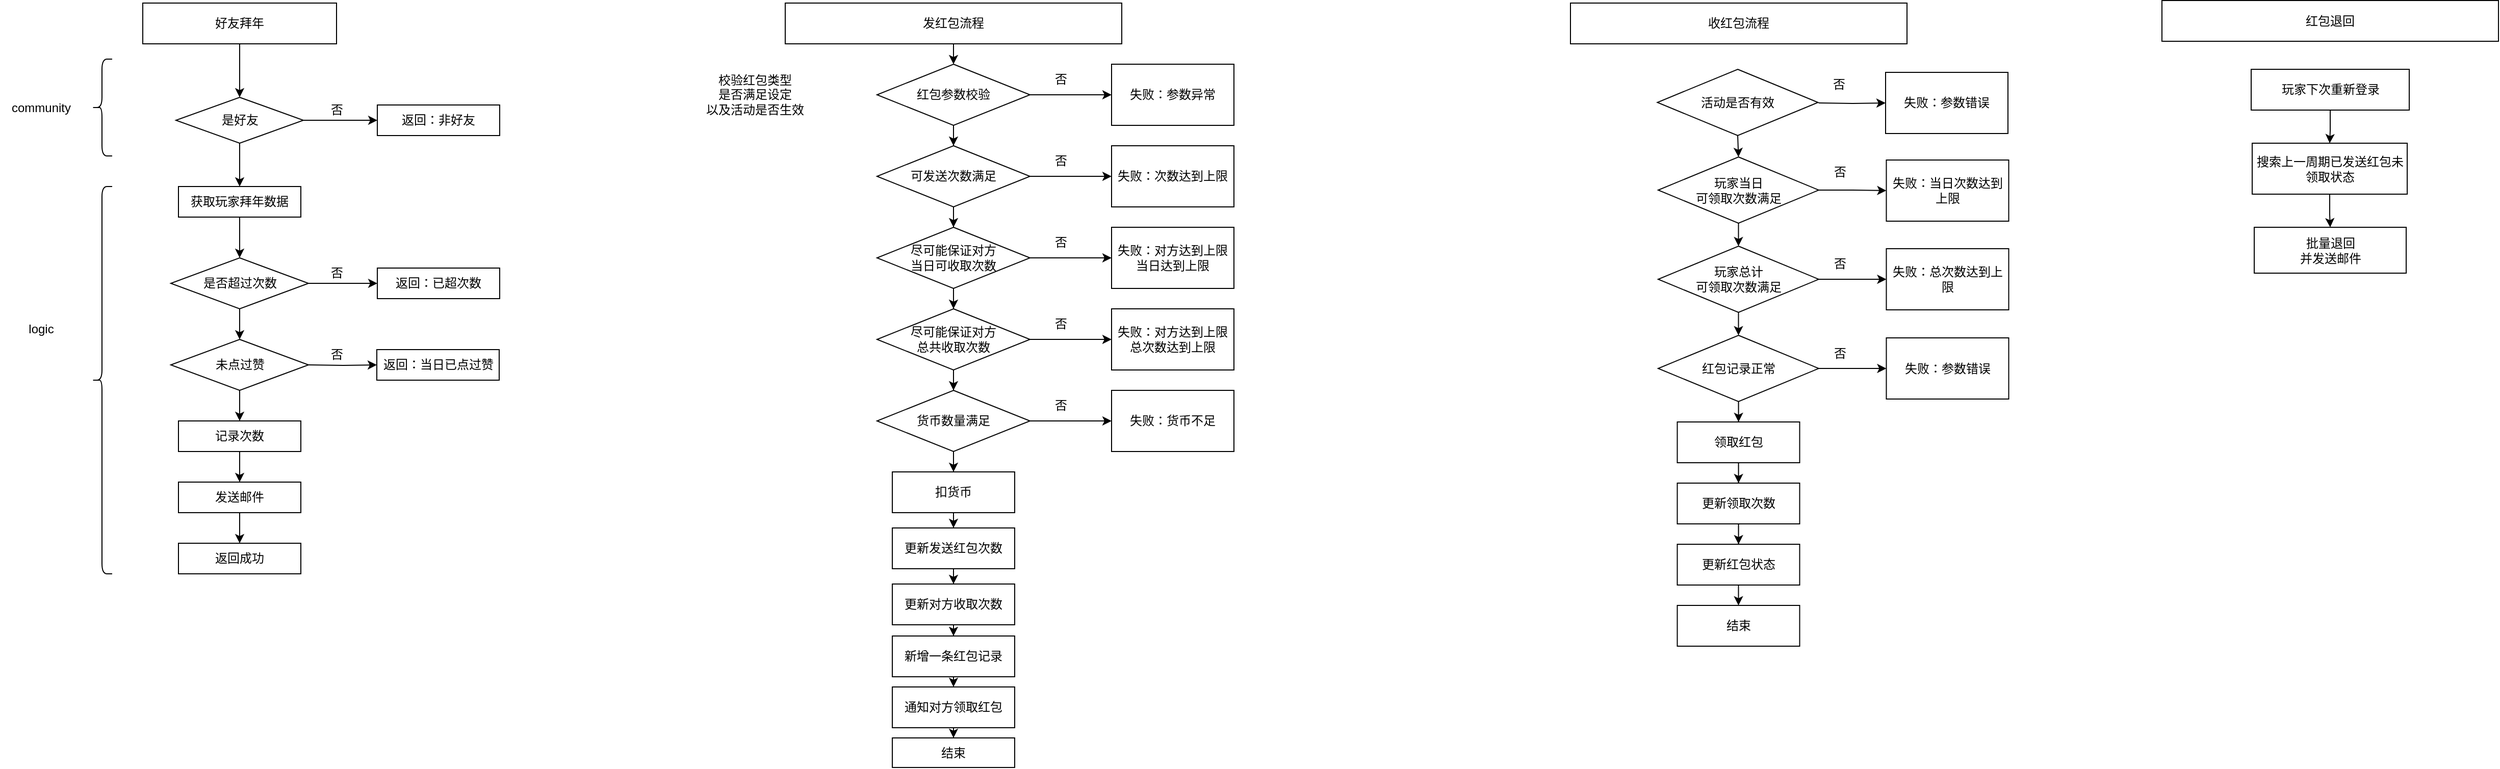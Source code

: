 <mxfile version="22.1.7" type="github">
  <diagram name="第 1 页" id="k30AQ0_j8heJgkMwq7Cr">
    <mxGraphModel dx="1434" dy="780" grid="1" gridSize="10" guides="1" tooltips="1" connect="1" arrows="1" fold="1" page="1" pageScale="1" pageWidth="4681" pageHeight="3300" math="0" shadow="0">
      <root>
        <mxCell id="0" />
        <mxCell id="1" parent="0" />
        <mxCell id="hCHVj-DYUr4DhaBlKn4_-14" style="edgeStyle=orthogonalEdgeStyle;rounded=0;orthogonalLoop=1;jettySize=auto;html=1;exitX=0.5;exitY=1;exitDx=0;exitDy=0;entryX=0.5;entryY=0;entryDx=0;entryDy=0;" parent="1" source="hCHVj-DYUr4DhaBlKn4_-1" target="hCHVj-DYUr4DhaBlKn4_-4" edge="1">
          <mxGeometry relative="1" as="geometry" />
        </mxCell>
        <mxCell id="hCHVj-DYUr4DhaBlKn4_-1" value="好友拜年" style="rounded=0;whiteSpace=wrap;html=1;" parent="1" vertex="1">
          <mxGeometry x="220" y="90" width="190" height="40" as="geometry" />
        </mxCell>
        <mxCell id="hCHVj-DYUr4DhaBlKn4_-15" style="edgeStyle=orthogonalEdgeStyle;rounded=0;orthogonalLoop=1;jettySize=auto;html=1;" parent="1" source="hCHVj-DYUr4DhaBlKn4_-4" target="hCHVj-DYUr4DhaBlKn4_-5" edge="1">
          <mxGeometry relative="1" as="geometry" />
        </mxCell>
        <mxCell id="hCHVj-DYUr4DhaBlKn4_-17" style="edgeStyle=orthogonalEdgeStyle;rounded=0;orthogonalLoop=1;jettySize=auto;html=1;exitX=0.5;exitY=1;exitDx=0;exitDy=0;" parent="1" source="hCHVj-DYUr4DhaBlKn4_-4" target="hCHVj-DYUr4DhaBlKn4_-7" edge="1">
          <mxGeometry relative="1" as="geometry" />
        </mxCell>
        <mxCell id="hCHVj-DYUr4DhaBlKn4_-4" value="是好友" style="rhombus;whiteSpace=wrap;html=1;" parent="1" vertex="1">
          <mxGeometry x="252.5" y="182.5" width="125" height="45" as="geometry" />
        </mxCell>
        <mxCell id="hCHVj-DYUr4DhaBlKn4_-5" value="返回：非好友" style="rounded=0;whiteSpace=wrap;html=1;" parent="1" vertex="1">
          <mxGeometry x="450" y="190" width="120" height="30" as="geometry" />
        </mxCell>
        <mxCell id="hCHVj-DYUr4DhaBlKn4_-18" style="edgeStyle=orthogonalEdgeStyle;rounded=0;orthogonalLoop=1;jettySize=auto;html=1;exitX=0.5;exitY=1;exitDx=0;exitDy=0;entryX=0.5;entryY=0;entryDx=0;entryDy=0;" parent="1" source="hCHVj-DYUr4DhaBlKn4_-7" target="hCHVj-DYUr4DhaBlKn4_-8" edge="1">
          <mxGeometry relative="1" as="geometry" />
        </mxCell>
        <mxCell id="hCHVj-DYUr4DhaBlKn4_-7" value="获取玩家拜年数据" style="rounded=0;whiteSpace=wrap;html=1;" parent="1" vertex="1">
          <mxGeometry x="255" y="270" width="120" height="30" as="geometry" />
        </mxCell>
        <mxCell id="hCHVj-DYUr4DhaBlKn4_-19" style="edgeStyle=orthogonalEdgeStyle;rounded=0;orthogonalLoop=1;jettySize=auto;html=1;exitX=0.5;exitY=1;exitDx=0;exitDy=0;entryX=0.5;entryY=0;entryDx=0;entryDy=0;" parent="1" target="hCHVj-DYUr4DhaBlKn4_-11" edge="1">
          <mxGeometry relative="1" as="geometry">
            <mxPoint x="315" y="470" as="sourcePoint" />
          </mxGeometry>
        </mxCell>
        <mxCell id="hCHVj-DYUr4DhaBlKn4_-22" style="edgeStyle=orthogonalEdgeStyle;rounded=0;orthogonalLoop=1;jettySize=auto;html=1;exitX=1;exitY=0.5;exitDx=0;exitDy=0;" parent="1" source="hCHVj-DYUr4DhaBlKn4_-8" target="hCHVj-DYUr4DhaBlKn4_-9" edge="1">
          <mxGeometry relative="1" as="geometry" />
        </mxCell>
        <mxCell id="hCHVj-DYUr4DhaBlKn4_-32" style="edgeStyle=orthogonalEdgeStyle;rounded=0;orthogonalLoop=1;jettySize=auto;html=1;exitX=0.5;exitY=1;exitDx=0;exitDy=0;" parent="1" source="hCHVj-DYUr4DhaBlKn4_-8" target="hCHVj-DYUr4DhaBlKn4_-28" edge="1">
          <mxGeometry relative="1" as="geometry" />
        </mxCell>
        <mxCell id="hCHVj-DYUr4DhaBlKn4_-8" value="是否超过次数" style="rhombus;whiteSpace=wrap;html=1;" parent="1" vertex="1">
          <mxGeometry x="247.5" y="340" width="135" height="50" as="geometry" />
        </mxCell>
        <mxCell id="hCHVj-DYUr4DhaBlKn4_-9" value="返回：已超次数" style="rounded=0;whiteSpace=wrap;html=1;" parent="1" vertex="1">
          <mxGeometry x="450" y="350" width="120" height="30" as="geometry" />
        </mxCell>
        <mxCell id="hCHVj-DYUr4DhaBlKn4_-20" style="edgeStyle=orthogonalEdgeStyle;rounded=0;orthogonalLoop=1;jettySize=auto;html=1;exitX=0.5;exitY=1;exitDx=0;exitDy=0;" parent="1" source="hCHVj-DYUr4DhaBlKn4_-11" target="hCHVj-DYUr4DhaBlKn4_-12" edge="1">
          <mxGeometry relative="1" as="geometry" />
        </mxCell>
        <mxCell id="hCHVj-DYUr4DhaBlKn4_-11" value="记录次数" style="rounded=0;whiteSpace=wrap;html=1;" parent="1" vertex="1">
          <mxGeometry x="255" y="500" width="120" height="30" as="geometry" />
        </mxCell>
        <mxCell id="hCHVj-DYUr4DhaBlKn4_-21" style="edgeStyle=orthogonalEdgeStyle;rounded=0;orthogonalLoop=1;jettySize=auto;html=1;exitX=0.5;exitY=1;exitDx=0;exitDy=0;entryX=0.5;entryY=0;entryDx=0;entryDy=0;" parent="1" source="hCHVj-DYUr4DhaBlKn4_-12" target="hCHVj-DYUr4DhaBlKn4_-13" edge="1">
          <mxGeometry relative="1" as="geometry" />
        </mxCell>
        <mxCell id="hCHVj-DYUr4DhaBlKn4_-12" value="发送邮件" style="rounded=0;whiteSpace=wrap;html=1;" parent="1" vertex="1">
          <mxGeometry x="255" y="560" width="120" height="30" as="geometry" />
        </mxCell>
        <mxCell id="hCHVj-DYUr4DhaBlKn4_-13" value="返回成功" style="rounded=0;whiteSpace=wrap;html=1;" parent="1" vertex="1">
          <mxGeometry x="255" y="620" width="120" height="30" as="geometry" />
        </mxCell>
        <mxCell id="hCHVj-DYUr4DhaBlKn4_-16" value="否" style="text;html=1;align=center;verticalAlign=middle;resizable=0;points=[];autosize=1;strokeColor=none;fillColor=none;" parent="1" vertex="1">
          <mxGeometry x="390" y="180" width="40" height="30" as="geometry" />
        </mxCell>
        <mxCell id="hCHVj-DYUr4DhaBlKn4_-23" value="否" style="text;html=1;align=center;verticalAlign=middle;resizable=0;points=[];autosize=1;strokeColor=none;fillColor=none;" parent="1" vertex="1">
          <mxGeometry x="390" y="340" width="40" height="30" as="geometry" />
        </mxCell>
        <mxCell id="hCHVj-DYUr4DhaBlKn4_-24" value="" style="shape=curlyBracket;whiteSpace=wrap;html=1;rounded=1;labelPosition=left;verticalLabelPosition=middle;align=right;verticalAlign=middle;" parent="1" vertex="1">
          <mxGeometry x="170" y="145" width="20" height="95" as="geometry" />
        </mxCell>
        <mxCell id="hCHVj-DYUr4DhaBlKn4_-25" value="community" style="text;html=1;align=center;verticalAlign=middle;resizable=0;points=[];autosize=1;strokeColor=none;fillColor=none;" parent="1" vertex="1">
          <mxGeometry x="80" y="177.5" width="80" height="30" as="geometry" />
        </mxCell>
        <mxCell id="hCHVj-DYUr4DhaBlKn4_-26" value="" style="shape=curlyBracket;whiteSpace=wrap;html=1;rounded=1;labelPosition=left;verticalLabelPosition=middle;align=right;verticalAlign=middle;" parent="1" vertex="1">
          <mxGeometry x="170" y="270" width="20" height="380" as="geometry" />
        </mxCell>
        <mxCell id="hCHVj-DYUr4DhaBlKn4_-27" value="logic" style="text;html=1;align=center;verticalAlign=middle;resizable=0;points=[];autosize=1;strokeColor=none;fillColor=none;" parent="1" vertex="1">
          <mxGeometry x="95" y="395" width="50" height="30" as="geometry" />
        </mxCell>
        <mxCell id="hCHVj-DYUr4DhaBlKn4_-28" value="未点过赞" style="rhombus;whiteSpace=wrap;html=1;" parent="1" vertex="1">
          <mxGeometry x="247.5" y="420" width="135" height="50" as="geometry" />
        </mxCell>
        <mxCell id="hCHVj-DYUr4DhaBlKn4_-29" style="edgeStyle=orthogonalEdgeStyle;rounded=0;orthogonalLoop=1;jettySize=auto;html=1;exitX=1;exitY=0.5;exitDx=0;exitDy=0;" parent="1" target="hCHVj-DYUr4DhaBlKn4_-30" edge="1">
          <mxGeometry relative="1" as="geometry">
            <mxPoint x="382.5" y="445" as="sourcePoint" />
          </mxGeometry>
        </mxCell>
        <mxCell id="hCHVj-DYUr4DhaBlKn4_-30" value="返回：当日已点过赞" style="rounded=0;whiteSpace=wrap;html=1;" parent="1" vertex="1">
          <mxGeometry x="449.5" y="430" width="120" height="30" as="geometry" />
        </mxCell>
        <mxCell id="hCHVj-DYUr4DhaBlKn4_-31" value="否" style="text;html=1;align=center;verticalAlign=middle;resizable=0;points=[];autosize=1;strokeColor=none;fillColor=none;" parent="1" vertex="1">
          <mxGeometry x="389.5" y="420" width="40" height="30" as="geometry" />
        </mxCell>
        <mxCell id="Fgh959vgi-olLZx6snVr-22" style="edgeStyle=orthogonalEdgeStyle;rounded=0;orthogonalLoop=1;jettySize=auto;html=1;exitX=0.5;exitY=1;exitDx=0;exitDy=0;entryX=0.5;entryY=0;entryDx=0;entryDy=0;" edge="1" parent="1" source="Fgh959vgi-olLZx6snVr-1" target="Fgh959vgi-olLZx6snVr-3">
          <mxGeometry relative="1" as="geometry" />
        </mxCell>
        <mxCell id="Fgh959vgi-olLZx6snVr-1" value="发红包流程" style="rounded=0;whiteSpace=wrap;html=1;" vertex="1" parent="1">
          <mxGeometry x="850" y="90" width="330" height="40" as="geometry" />
        </mxCell>
        <mxCell id="Fgh959vgi-olLZx6snVr-23" style="edgeStyle=orthogonalEdgeStyle;rounded=0;orthogonalLoop=1;jettySize=auto;html=1;exitX=0.5;exitY=1;exitDx=0;exitDy=0;" edge="1" parent="1" source="Fgh959vgi-olLZx6snVr-3" target="Fgh959vgi-olLZx6snVr-5">
          <mxGeometry relative="1" as="geometry" />
        </mxCell>
        <mxCell id="Fgh959vgi-olLZx6snVr-33" style="edgeStyle=orthogonalEdgeStyle;rounded=0;orthogonalLoop=1;jettySize=auto;html=1;exitX=1;exitY=0.5;exitDx=0;exitDy=0;" edge="1" parent="1" source="Fgh959vgi-olLZx6snVr-3" target="Fgh959vgi-olLZx6snVr-6">
          <mxGeometry relative="1" as="geometry" />
        </mxCell>
        <mxCell id="Fgh959vgi-olLZx6snVr-3" value="红包参数校验" style="rhombus;whiteSpace=wrap;html=1;" vertex="1" parent="1">
          <mxGeometry x="940" y="150" width="150" height="60" as="geometry" />
        </mxCell>
        <mxCell id="Fgh959vgi-olLZx6snVr-4" value="校验红包类型&lt;br&gt;是否满足设定&lt;br&gt;以及活动是否生效" style="text;html=1;align=center;verticalAlign=middle;resizable=0;points=[];autosize=1;strokeColor=none;fillColor=none;" vertex="1" parent="1">
          <mxGeometry x="760" y="150" width="120" height="60" as="geometry" />
        </mxCell>
        <mxCell id="Fgh959vgi-olLZx6snVr-24" style="edgeStyle=orthogonalEdgeStyle;rounded=0;orthogonalLoop=1;jettySize=auto;html=1;exitX=0.5;exitY=1;exitDx=0;exitDy=0;" edge="1" parent="1" source="Fgh959vgi-olLZx6snVr-5" target="Fgh959vgi-olLZx6snVr-8">
          <mxGeometry relative="1" as="geometry" />
        </mxCell>
        <mxCell id="Fgh959vgi-olLZx6snVr-34" style="edgeStyle=orthogonalEdgeStyle;rounded=0;orthogonalLoop=1;jettySize=auto;html=1;exitX=1;exitY=0.5;exitDx=0;exitDy=0;" edge="1" parent="1" source="Fgh959vgi-olLZx6snVr-5" target="Fgh959vgi-olLZx6snVr-7">
          <mxGeometry relative="1" as="geometry" />
        </mxCell>
        <mxCell id="Fgh959vgi-olLZx6snVr-5" value="可发送次数满足" style="rhombus;whiteSpace=wrap;html=1;" vertex="1" parent="1">
          <mxGeometry x="940" y="230" width="150" height="60" as="geometry" />
        </mxCell>
        <mxCell id="Fgh959vgi-olLZx6snVr-6" value="失败：参数异常" style="rounded=0;whiteSpace=wrap;html=1;" vertex="1" parent="1">
          <mxGeometry x="1170" y="150" width="120" height="60" as="geometry" />
        </mxCell>
        <mxCell id="Fgh959vgi-olLZx6snVr-7" value="失败：次数达到上限" style="rounded=0;whiteSpace=wrap;html=1;" vertex="1" parent="1">
          <mxGeometry x="1170" y="230" width="120" height="60" as="geometry" />
        </mxCell>
        <mxCell id="Fgh959vgi-olLZx6snVr-25" style="edgeStyle=orthogonalEdgeStyle;rounded=0;orthogonalLoop=1;jettySize=auto;html=1;exitX=0.5;exitY=1;exitDx=0;exitDy=0;" edge="1" parent="1" source="Fgh959vgi-olLZx6snVr-8" target="Fgh959vgi-olLZx6snVr-10">
          <mxGeometry relative="1" as="geometry" />
        </mxCell>
        <mxCell id="Fgh959vgi-olLZx6snVr-35" style="edgeStyle=orthogonalEdgeStyle;rounded=0;orthogonalLoop=1;jettySize=auto;html=1;exitX=1;exitY=0.5;exitDx=0;exitDy=0;" edge="1" parent="1" source="Fgh959vgi-olLZx6snVr-8" target="Fgh959vgi-olLZx6snVr-9">
          <mxGeometry relative="1" as="geometry" />
        </mxCell>
        <mxCell id="Fgh959vgi-olLZx6snVr-8" value="尽可能保证对方&lt;br&gt;当日可收取次数" style="rhombus;whiteSpace=wrap;html=1;" vertex="1" parent="1">
          <mxGeometry x="940" y="310" width="150" height="60" as="geometry" />
        </mxCell>
        <mxCell id="Fgh959vgi-olLZx6snVr-9" value="失败：对方达到上限&lt;br&gt;当日达到上限" style="rounded=0;whiteSpace=wrap;html=1;" vertex="1" parent="1">
          <mxGeometry x="1170" y="310" width="120" height="60" as="geometry" />
        </mxCell>
        <mxCell id="Fgh959vgi-olLZx6snVr-26" style="edgeStyle=orthogonalEdgeStyle;rounded=0;orthogonalLoop=1;jettySize=auto;html=1;exitX=0.5;exitY=1;exitDx=0;exitDy=0;" edge="1" parent="1" source="Fgh959vgi-olLZx6snVr-10" target="Fgh959vgi-olLZx6snVr-14">
          <mxGeometry relative="1" as="geometry" />
        </mxCell>
        <mxCell id="Fgh959vgi-olLZx6snVr-36" style="edgeStyle=orthogonalEdgeStyle;rounded=0;orthogonalLoop=1;jettySize=auto;html=1;exitX=1;exitY=0.5;exitDx=0;exitDy=0;" edge="1" parent="1" source="Fgh959vgi-olLZx6snVr-10" target="Fgh959vgi-olLZx6snVr-11">
          <mxGeometry relative="1" as="geometry" />
        </mxCell>
        <mxCell id="Fgh959vgi-olLZx6snVr-10" value="尽可能保证对方&lt;br&gt;总共收取次数" style="rhombus;whiteSpace=wrap;html=1;" vertex="1" parent="1">
          <mxGeometry x="940" y="390" width="150" height="60" as="geometry" />
        </mxCell>
        <mxCell id="Fgh959vgi-olLZx6snVr-11" value="失败：对方达到上限&lt;br&gt;总次数达到上限" style="rounded=0;whiteSpace=wrap;html=1;" vertex="1" parent="1">
          <mxGeometry x="1170" y="390" width="120" height="60" as="geometry" />
        </mxCell>
        <mxCell id="Fgh959vgi-olLZx6snVr-27" style="edgeStyle=orthogonalEdgeStyle;rounded=0;orthogonalLoop=1;jettySize=auto;html=1;exitX=0.5;exitY=1;exitDx=0;exitDy=0;" edge="1" parent="1" source="Fgh959vgi-olLZx6snVr-14" target="Fgh959vgi-olLZx6snVr-16">
          <mxGeometry relative="1" as="geometry" />
        </mxCell>
        <mxCell id="Fgh959vgi-olLZx6snVr-37" style="edgeStyle=orthogonalEdgeStyle;rounded=0;orthogonalLoop=1;jettySize=auto;html=1;exitX=1;exitY=0.5;exitDx=0;exitDy=0;" edge="1" parent="1" source="Fgh959vgi-olLZx6snVr-14" target="Fgh959vgi-olLZx6snVr-15">
          <mxGeometry relative="1" as="geometry" />
        </mxCell>
        <mxCell id="Fgh959vgi-olLZx6snVr-14" value="货币数量满足" style="rhombus;whiteSpace=wrap;html=1;" vertex="1" parent="1">
          <mxGeometry x="940" y="470" width="150" height="60" as="geometry" />
        </mxCell>
        <mxCell id="Fgh959vgi-olLZx6snVr-15" value="失败：货币不足" style="rounded=0;whiteSpace=wrap;html=1;" vertex="1" parent="1">
          <mxGeometry x="1170" y="470" width="120" height="60" as="geometry" />
        </mxCell>
        <mxCell id="Fgh959vgi-olLZx6snVr-28" style="edgeStyle=orthogonalEdgeStyle;rounded=0;orthogonalLoop=1;jettySize=auto;html=1;exitX=0.5;exitY=1;exitDx=0;exitDy=0;" edge="1" parent="1" source="Fgh959vgi-olLZx6snVr-16" target="Fgh959vgi-olLZx6snVr-17">
          <mxGeometry relative="1" as="geometry" />
        </mxCell>
        <mxCell id="Fgh959vgi-olLZx6snVr-16" value="扣货币" style="rounded=0;whiteSpace=wrap;html=1;" vertex="1" parent="1">
          <mxGeometry x="955" y="550" width="120" height="40" as="geometry" />
        </mxCell>
        <mxCell id="Fgh959vgi-olLZx6snVr-29" style="edgeStyle=orthogonalEdgeStyle;rounded=0;orthogonalLoop=1;jettySize=auto;html=1;exitX=0.5;exitY=1;exitDx=0;exitDy=0;" edge="1" parent="1" source="Fgh959vgi-olLZx6snVr-17" target="Fgh959vgi-olLZx6snVr-18">
          <mxGeometry relative="1" as="geometry" />
        </mxCell>
        <mxCell id="Fgh959vgi-olLZx6snVr-17" value="更新发送红包次数" style="rounded=0;whiteSpace=wrap;html=1;" vertex="1" parent="1">
          <mxGeometry x="955" y="605" width="120" height="40" as="geometry" />
        </mxCell>
        <mxCell id="Fgh959vgi-olLZx6snVr-30" style="edgeStyle=orthogonalEdgeStyle;rounded=0;orthogonalLoop=1;jettySize=auto;html=1;exitX=0.5;exitY=1;exitDx=0;exitDy=0;" edge="1" parent="1" source="Fgh959vgi-olLZx6snVr-18" target="Fgh959vgi-olLZx6snVr-19">
          <mxGeometry relative="1" as="geometry" />
        </mxCell>
        <mxCell id="Fgh959vgi-olLZx6snVr-18" value="更新对方收取次数" style="rounded=0;whiteSpace=wrap;html=1;" vertex="1" parent="1">
          <mxGeometry x="955" y="660" width="120" height="40" as="geometry" />
        </mxCell>
        <mxCell id="Fgh959vgi-olLZx6snVr-31" style="edgeStyle=orthogonalEdgeStyle;rounded=0;orthogonalLoop=1;jettySize=auto;html=1;exitX=0.5;exitY=1;exitDx=0;exitDy=0;entryX=0.5;entryY=0;entryDx=0;entryDy=0;" edge="1" parent="1" source="Fgh959vgi-olLZx6snVr-19" target="Fgh959vgi-olLZx6snVr-20">
          <mxGeometry relative="1" as="geometry" />
        </mxCell>
        <mxCell id="Fgh959vgi-olLZx6snVr-19" value="新增一条红包记录" style="rounded=0;whiteSpace=wrap;html=1;" vertex="1" parent="1">
          <mxGeometry x="955" y="711" width="120" height="40" as="geometry" />
        </mxCell>
        <mxCell id="Fgh959vgi-olLZx6snVr-32" style="edgeStyle=orthogonalEdgeStyle;rounded=0;orthogonalLoop=1;jettySize=auto;html=1;exitX=0.5;exitY=1;exitDx=0;exitDy=0;" edge="1" parent="1" source="Fgh959vgi-olLZx6snVr-20" target="Fgh959vgi-olLZx6snVr-21">
          <mxGeometry relative="1" as="geometry" />
        </mxCell>
        <mxCell id="Fgh959vgi-olLZx6snVr-20" value="通知对方领取红包" style="rounded=0;whiteSpace=wrap;html=1;" vertex="1" parent="1">
          <mxGeometry x="955" y="761" width="120" height="40" as="geometry" />
        </mxCell>
        <mxCell id="Fgh959vgi-olLZx6snVr-21" value="结束" style="rounded=0;whiteSpace=wrap;html=1;" vertex="1" parent="1">
          <mxGeometry x="955" y="811" width="120" height="29" as="geometry" />
        </mxCell>
        <mxCell id="Fgh959vgi-olLZx6snVr-71" value="收红包流程" style="rounded=0;whiteSpace=wrap;html=1;" vertex="1" parent="1">
          <mxGeometry x="1620" y="90" width="330" height="40" as="geometry" />
        </mxCell>
        <mxCell id="Fgh959vgi-olLZx6snVr-85" style="edgeStyle=orthogonalEdgeStyle;rounded=0;orthogonalLoop=1;jettySize=auto;html=1;exitX=0.5;exitY=1;exitDx=0;exitDy=0;entryX=0.5;entryY=0;entryDx=0;entryDy=0;" edge="1" parent="1" source="Fgh959vgi-olLZx6snVr-73" target="Fgh959vgi-olLZx6snVr-75">
          <mxGeometry relative="1" as="geometry" />
        </mxCell>
        <mxCell id="Fgh959vgi-olLZx6snVr-99" style="edgeStyle=orthogonalEdgeStyle;rounded=0;orthogonalLoop=1;jettySize=auto;html=1;exitX=1;exitY=0.5;exitDx=0;exitDy=0;" edge="1" parent="1" source="Fgh959vgi-olLZx6snVr-73" target="Fgh959vgi-olLZx6snVr-74">
          <mxGeometry relative="1" as="geometry" />
        </mxCell>
        <mxCell id="Fgh959vgi-olLZx6snVr-73" value="玩家当日&lt;br&gt;可领取次数满足" style="rhombus;whiteSpace=wrap;html=1;" vertex="1" parent="1">
          <mxGeometry x="1706" y="241" width="157.5" height="65" as="geometry" />
        </mxCell>
        <mxCell id="Fgh959vgi-olLZx6snVr-74" value="失败：当日次数达到上限" style="rounded=0;whiteSpace=wrap;html=1;" vertex="1" parent="1">
          <mxGeometry x="1929.75" y="244" width="120" height="60" as="geometry" />
        </mxCell>
        <mxCell id="Fgh959vgi-olLZx6snVr-86" style="edgeStyle=orthogonalEdgeStyle;rounded=0;orthogonalLoop=1;jettySize=auto;html=1;exitX=0.5;exitY=1;exitDx=0;exitDy=0;entryX=0.5;entryY=0;entryDx=0;entryDy=0;" edge="1" parent="1" source="Fgh959vgi-olLZx6snVr-75" target="Fgh959vgi-olLZx6snVr-77">
          <mxGeometry relative="1" as="geometry" />
        </mxCell>
        <mxCell id="Fgh959vgi-olLZx6snVr-100" style="edgeStyle=orthogonalEdgeStyle;rounded=0;orthogonalLoop=1;jettySize=auto;html=1;exitX=1;exitY=0.5;exitDx=0;exitDy=0;" edge="1" parent="1" source="Fgh959vgi-olLZx6snVr-75" target="Fgh959vgi-olLZx6snVr-76">
          <mxGeometry relative="1" as="geometry" />
        </mxCell>
        <mxCell id="Fgh959vgi-olLZx6snVr-75" value="玩家总计&lt;br&gt;可领取次数满足" style="rhombus;whiteSpace=wrap;html=1;" vertex="1" parent="1">
          <mxGeometry x="1706" y="328.5" width="157.5" height="65" as="geometry" />
        </mxCell>
        <mxCell id="Fgh959vgi-olLZx6snVr-76" value="失败：总次数达到上限" style="rounded=0;whiteSpace=wrap;html=1;" vertex="1" parent="1">
          <mxGeometry x="1929.75" y="331" width="120" height="60" as="geometry" />
        </mxCell>
        <mxCell id="Fgh959vgi-olLZx6snVr-87" style="edgeStyle=orthogonalEdgeStyle;rounded=0;orthogonalLoop=1;jettySize=auto;html=1;exitX=0.5;exitY=1;exitDx=0;exitDy=0;" edge="1" parent="1" source="Fgh959vgi-olLZx6snVr-77" target="Fgh959vgi-olLZx6snVr-80">
          <mxGeometry relative="1" as="geometry" />
        </mxCell>
        <mxCell id="Fgh959vgi-olLZx6snVr-102" style="edgeStyle=orthogonalEdgeStyle;rounded=0;orthogonalLoop=1;jettySize=auto;html=1;exitX=1;exitY=0.5;exitDx=0;exitDy=0;" edge="1" parent="1" source="Fgh959vgi-olLZx6snVr-77" target="Fgh959vgi-olLZx6snVr-78">
          <mxGeometry relative="1" as="geometry" />
        </mxCell>
        <mxCell id="Fgh959vgi-olLZx6snVr-77" value="红包记录正常" style="rhombus;whiteSpace=wrap;html=1;" vertex="1" parent="1">
          <mxGeometry x="1706" y="416" width="157.5" height="65" as="geometry" />
        </mxCell>
        <mxCell id="Fgh959vgi-olLZx6snVr-78" value="失败：参数错误" style="rounded=0;whiteSpace=wrap;html=1;" vertex="1" parent="1">
          <mxGeometry x="1929.75" y="418.5" width="120" height="60" as="geometry" />
        </mxCell>
        <mxCell id="Fgh959vgi-olLZx6snVr-88" style="edgeStyle=orthogonalEdgeStyle;rounded=0;orthogonalLoop=1;jettySize=auto;html=1;exitX=0.5;exitY=1;exitDx=0;exitDy=0;" edge="1" parent="1" source="Fgh959vgi-olLZx6snVr-80" target="Fgh959vgi-olLZx6snVr-81">
          <mxGeometry relative="1" as="geometry" />
        </mxCell>
        <mxCell id="Fgh959vgi-olLZx6snVr-80" value="领取红包" style="rounded=0;whiteSpace=wrap;html=1;" vertex="1" parent="1">
          <mxGeometry x="1724.75" y="501" width="120" height="40" as="geometry" />
        </mxCell>
        <mxCell id="Fgh959vgi-olLZx6snVr-89" style="edgeStyle=orthogonalEdgeStyle;rounded=0;orthogonalLoop=1;jettySize=auto;html=1;exitX=0.5;exitY=1;exitDx=0;exitDy=0;" edge="1" parent="1" source="Fgh959vgi-olLZx6snVr-81" target="Fgh959vgi-olLZx6snVr-82">
          <mxGeometry relative="1" as="geometry" />
        </mxCell>
        <mxCell id="Fgh959vgi-olLZx6snVr-81" value="更新领取次数" style="rounded=0;whiteSpace=wrap;html=1;" vertex="1" parent="1">
          <mxGeometry x="1724.75" y="561" width="120" height="40" as="geometry" />
        </mxCell>
        <mxCell id="Fgh959vgi-olLZx6snVr-90" style="edgeStyle=orthogonalEdgeStyle;rounded=0;orthogonalLoop=1;jettySize=auto;html=1;exitX=0.5;exitY=1;exitDx=0;exitDy=0;entryX=0.5;entryY=0;entryDx=0;entryDy=0;" edge="1" parent="1" source="Fgh959vgi-olLZx6snVr-82" target="Fgh959vgi-olLZx6snVr-83">
          <mxGeometry relative="1" as="geometry" />
        </mxCell>
        <mxCell id="Fgh959vgi-olLZx6snVr-82" value="更新红包状态" style="rounded=0;whiteSpace=wrap;html=1;" vertex="1" parent="1">
          <mxGeometry x="1724.75" y="621" width="120" height="40" as="geometry" />
        </mxCell>
        <mxCell id="Fgh959vgi-olLZx6snVr-83" value="结束" style="rounded=0;whiteSpace=wrap;html=1;" vertex="1" parent="1">
          <mxGeometry x="1724.75" y="681" width="120" height="40" as="geometry" />
        </mxCell>
        <mxCell id="Fgh959vgi-olLZx6snVr-91" value="否" style="text;html=1;align=center;verticalAlign=middle;resizable=0;points=[];autosize=1;strokeColor=none;fillColor=none;" vertex="1" parent="1">
          <mxGeometry x="1100" y="150" width="40" height="30" as="geometry" />
        </mxCell>
        <mxCell id="Fgh959vgi-olLZx6snVr-94" value="否" style="text;html=1;align=center;verticalAlign=middle;resizable=0;points=[];autosize=1;strokeColor=none;fillColor=none;" vertex="1" parent="1">
          <mxGeometry x="1100" y="230" width="40" height="30" as="geometry" />
        </mxCell>
        <mxCell id="Fgh959vgi-olLZx6snVr-95" value="否" style="text;html=1;align=center;verticalAlign=middle;resizable=0;points=[];autosize=1;strokeColor=none;fillColor=none;" vertex="1" parent="1">
          <mxGeometry x="1100" y="310" width="40" height="30" as="geometry" />
        </mxCell>
        <mxCell id="Fgh959vgi-olLZx6snVr-96" value="否" style="text;html=1;align=center;verticalAlign=middle;resizable=0;points=[];autosize=1;strokeColor=none;fillColor=none;" vertex="1" parent="1">
          <mxGeometry x="1100" y="390" width="40" height="30" as="geometry" />
        </mxCell>
        <mxCell id="Fgh959vgi-olLZx6snVr-97" value="否" style="text;html=1;align=center;verticalAlign=middle;resizable=0;points=[];autosize=1;strokeColor=none;fillColor=none;" vertex="1" parent="1">
          <mxGeometry x="1100" y="470" width="40" height="30" as="geometry" />
        </mxCell>
        <mxCell id="Fgh959vgi-olLZx6snVr-98" value="否" style="text;html=1;align=center;verticalAlign=middle;resizable=0;points=[];autosize=1;strokeColor=none;fillColor=none;" vertex="1" parent="1">
          <mxGeometry x="1863.5" y="241" width="40" height="30" as="geometry" />
        </mxCell>
        <mxCell id="Fgh959vgi-olLZx6snVr-101" value="否" style="text;html=1;align=center;verticalAlign=middle;resizable=0;points=[];autosize=1;strokeColor=none;fillColor=none;" vertex="1" parent="1">
          <mxGeometry x="1863.5" y="331" width="40" height="30" as="geometry" />
        </mxCell>
        <mxCell id="Fgh959vgi-olLZx6snVr-103" value="否" style="text;html=1;align=center;verticalAlign=middle;resizable=0;points=[];autosize=1;strokeColor=none;fillColor=none;" vertex="1" parent="1">
          <mxGeometry x="1863.5" y="418.5" width="40" height="30" as="geometry" />
        </mxCell>
        <mxCell id="Fgh959vgi-olLZx6snVr-105" value="红包退回" style="rounded=0;whiteSpace=wrap;html=1;" vertex="1" parent="1">
          <mxGeometry x="2200" y="87.5" width="330" height="40" as="geometry" />
        </mxCell>
        <mxCell id="Fgh959vgi-olLZx6snVr-132" style="edgeStyle=orthogonalEdgeStyle;rounded=0;orthogonalLoop=1;jettySize=auto;html=1;exitX=0.5;exitY=1;exitDx=0;exitDy=0;" edge="1" parent="1" source="Fgh959vgi-olLZx6snVr-128" target="Fgh959vgi-olLZx6snVr-130">
          <mxGeometry relative="1" as="geometry" />
        </mxCell>
        <mxCell id="Fgh959vgi-olLZx6snVr-128" value="玩家下次重新登录" style="rounded=0;whiteSpace=wrap;html=1;" vertex="1" parent="1">
          <mxGeometry x="2287.5" y="155" width="155" height="40" as="geometry" />
        </mxCell>
        <mxCell id="Fgh959vgi-olLZx6snVr-133" style="edgeStyle=orthogonalEdgeStyle;rounded=0;orthogonalLoop=1;jettySize=auto;html=1;exitX=0.5;exitY=1;exitDx=0;exitDy=0;" edge="1" parent="1" source="Fgh959vgi-olLZx6snVr-130" target="Fgh959vgi-olLZx6snVr-131">
          <mxGeometry relative="1" as="geometry" />
        </mxCell>
        <mxCell id="Fgh959vgi-olLZx6snVr-130" value="搜索上一周期已发送红包未领取状态" style="rounded=0;whiteSpace=wrap;html=1;" vertex="1" parent="1">
          <mxGeometry x="2288.5" y="227.5" width="152" height="50" as="geometry" />
        </mxCell>
        <mxCell id="Fgh959vgi-olLZx6snVr-131" value="批量退回&lt;br&gt;并发送邮件" style="rounded=0;whiteSpace=wrap;html=1;" vertex="1" parent="1">
          <mxGeometry x="2290.5" y="310" width="149" height="45" as="geometry" />
        </mxCell>
        <mxCell id="Fgh959vgi-olLZx6snVr-136" style="edgeStyle=orthogonalEdgeStyle;rounded=0;orthogonalLoop=1;jettySize=auto;html=1;exitX=0.5;exitY=1;exitDx=0;exitDy=0;entryX=0.5;entryY=0;entryDx=0;entryDy=0;" edge="1" parent="1" source="Fgh959vgi-olLZx6snVr-134" target="Fgh959vgi-olLZx6snVr-73">
          <mxGeometry relative="1" as="geometry" />
        </mxCell>
        <mxCell id="Fgh959vgi-olLZx6snVr-134" value="活动是否有效" style="rhombus;whiteSpace=wrap;html=1;" vertex="1" parent="1">
          <mxGeometry x="1705.25" y="155" width="157.5" height="65" as="geometry" />
        </mxCell>
        <mxCell id="Fgh959vgi-olLZx6snVr-137" style="edgeStyle=orthogonalEdgeStyle;rounded=0;orthogonalLoop=1;jettySize=auto;html=1;exitX=1;exitY=0.5;exitDx=0;exitDy=0;" edge="1" parent="1" target="Fgh959vgi-olLZx6snVr-138">
          <mxGeometry relative="1" as="geometry">
            <mxPoint x="1863.25" y="188" as="sourcePoint" />
          </mxGeometry>
        </mxCell>
        <mxCell id="Fgh959vgi-olLZx6snVr-138" value="失败：参数错误" style="rounded=0;whiteSpace=wrap;html=1;" vertex="1" parent="1">
          <mxGeometry x="1929" y="158" width="120" height="60" as="geometry" />
        </mxCell>
        <mxCell id="Fgh959vgi-olLZx6snVr-139" value="否" style="text;html=1;align=center;verticalAlign=middle;resizable=0;points=[];autosize=1;strokeColor=none;fillColor=none;" vertex="1" parent="1">
          <mxGeometry x="1862.75" y="155" width="40" height="30" as="geometry" />
        </mxCell>
      </root>
    </mxGraphModel>
  </diagram>
</mxfile>
